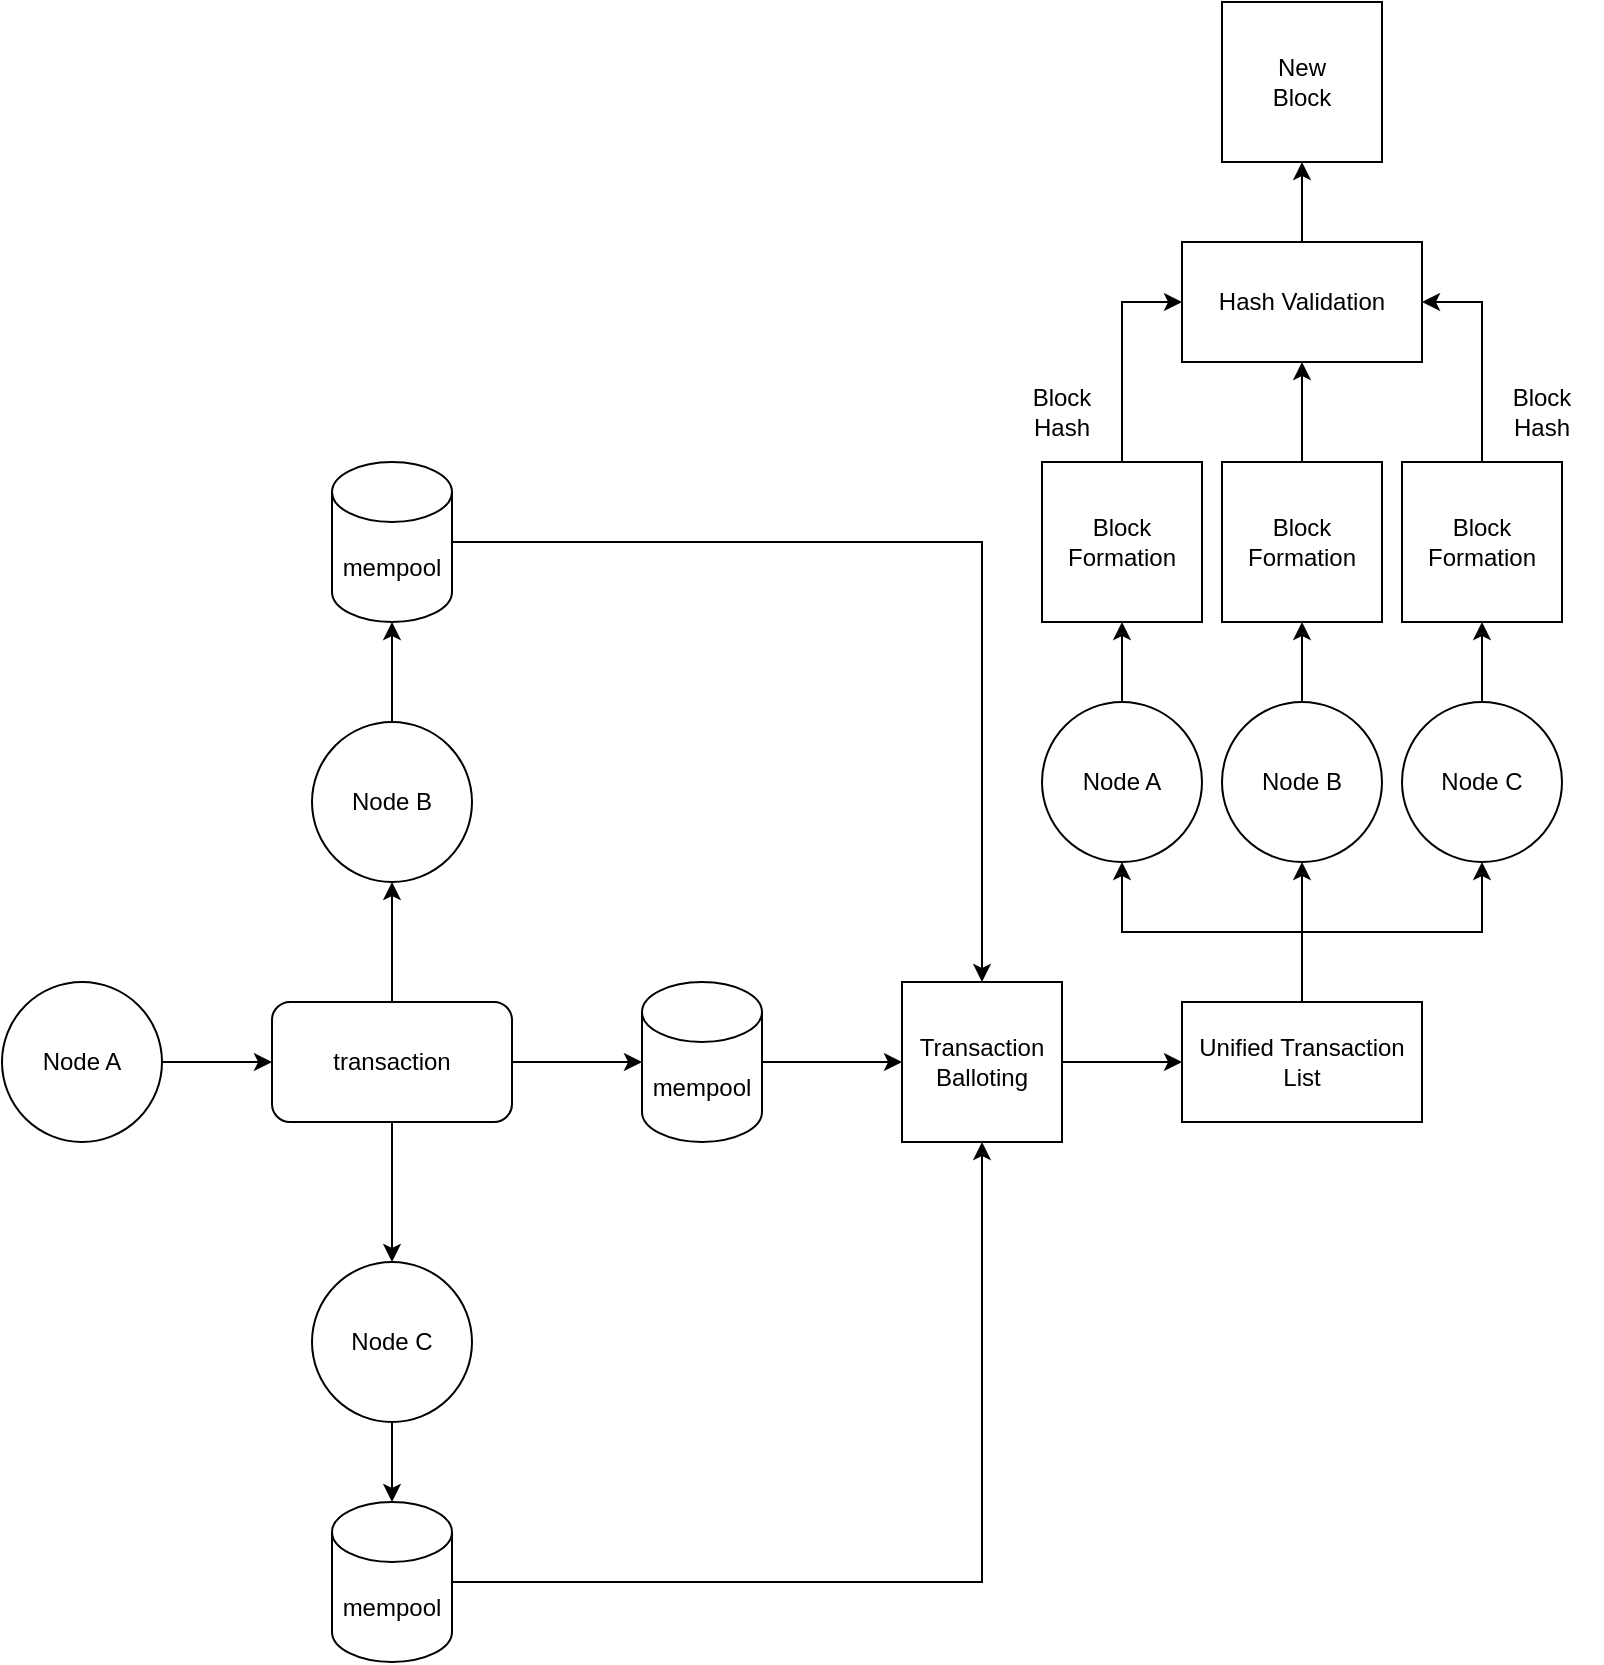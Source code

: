 <mxfile version="22.1.3" type="github">
  <diagram name="Page-1" id="N6Al-tnPbuuCqfEhSpLr">
    <mxGraphModel dx="1444" dy="749" grid="1" gridSize="10" guides="1" tooltips="1" connect="1" arrows="1" fold="1" page="1" pageScale="1" pageWidth="850" pageHeight="1100" math="0" shadow="0">
      <root>
        <mxCell id="0" />
        <mxCell id="1" parent="0" />
        <mxCell id="dOHfjajs9Sj8GZZzcKHE-3" style="edgeStyle=orthogonalEdgeStyle;rounded=0;orthogonalLoop=1;jettySize=auto;html=1;" edge="1" parent="1" source="dOHfjajs9Sj8GZZzcKHE-1" target="dOHfjajs9Sj8GZZzcKHE-2">
          <mxGeometry relative="1" as="geometry" />
        </mxCell>
        <mxCell id="dOHfjajs9Sj8GZZzcKHE-1" value="Node A" style="ellipse;whiteSpace=wrap;html=1;aspect=fixed;" vertex="1" parent="1">
          <mxGeometry x="70" y="550" width="80" height="80" as="geometry" />
        </mxCell>
        <mxCell id="dOHfjajs9Sj8GZZzcKHE-7" style="edgeStyle=orthogonalEdgeStyle;rounded=0;orthogonalLoop=1;jettySize=auto;html=1;entryX=0.5;entryY=1;entryDx=0;entryDy=0;" edge="1" parent="1" source="dOHfjajs9Sj8GZZzcKHE-2" target="dOHfjajs9Sj8GZZzcKHE-4">
          <mxGeometry relative="1" as="geometry" />
        </mxCell>
        <mxCell id="dOHfjajs9Sj8GZZzcKHE-9" style="edgeStyle=orthogonalEdgeStyle;rounded=0;orthogonalLoop=1;jettySize=auto;html=1;entryX=0.5;entryY=0;entryDx=0;entryDy=0;" edge="1" parent="1" source="dOHfjajs9Sj8GZZzcKHE-2" target="dOHfjajs9Sj8GZZzcKHE-8">
          <mxGeometry relative="1" as="geometry" />
        </mxCell>
        <mxCell id="dOHfjajs9Sj8GZZzcKHE-2" value="transaction" style="rounded=1;whiteSpace=wrap;html=1;" vertex="1" parent="1">
          <mxGeometry x="205" y="560" width="120" height="60" as="geometry" />
        </mxCell>
        <mxCell id="dOHfjajs9Sj8GZZzcKHE-11" value="" style="edgeStyle=orthogonalEdgeStyle;rounded=0;orthogonalLoop=1;jettySize=auto;html=1;" edge="1" parent="1" source="dOHfjajs9Sj8GZZzcKHE-4" target="dOHfjajs9Sj8GZZzcKHE-10">
          <mxGeometry relative="1" as="geometry" />
        </mxCell>
        <mxCell id="dOHfjajs9Sj8GZZzcKHE-4" value="Node B" style="ellipse;whiteSpace=wrap;html=1;aspect=fixed;" vertex="1" parent="1">
          <mxGeometry x="225" y="420" width="80" height="80" as="geometry" />
        </mxCell>
        <mxCell id="dOHfjajs9Sj8GZZzcKHE-16" value="" style="edgeStyle=orthogonalEdgeStyle;rounded=0;orthogonalLoop=1;jettySize=auto;html=1;" edge="1" parent="1" source="dOHfjajs9Sj8GZZzcKHE-5" target="dOHfjajs9Sj8GZZzcKHE-14">
          <mxGeometry relative="1" as="geometry" />
        </mxCell>
        <mxCell id="dOHfjajs9Sj8GZZzcKHE-5" value="mempool" style="shape=cylinder3;whiteSpace=wrap;html=1;boundedLbl=1;backgroundOutline=1;size=15;" vertex="1" parent="1">
          <mxGeometry x="390" y="550" width="60" height="80" as="geometry" />
        </mxCell>
        <mxCell id="dOHfjajs9Sj8GZZzcKHE-6" style="edgeStyle=orthogonalEdgeStyle;rounded=0;orthogonalLoop=1;jettySize=auto;html=1;entryX=0;entryY=0.5;entryDx=0;entryDy=0;entryPerimeter=0;" edge="1" parent="1" source="dOHfjajs9Sj8GZZzcKHE-2" target="dOHfjajs9Sj8GZZzcKHE-5">
          <mxGeometry relative="1" as="geometry" />
        </mxCell>
        <mxCell id="dOHfjajs9Sj8GZZzcKHE-13" value="" style="edgeStyle=orthogonalEdgeStyle;rounded=0;orthogonalLoop=1;jettySize=auto;html=1;" edge="1" parent="1" source="dOHfjajs9Sj8GZZzcKHE-8" target="dOHfjajs9Sj8GZZzcKHE-12">
          <mxGeometry relative="1" as="geometry" />
        </mxCell>
        <mxCell id="dOHfjajs9Sj8GZZzcKHE-8" value="Node C" style="ellipse;whiteSpace=wrap;html=1;aspect=fixed;" vertex="1" parent="1">
          <mxGeometry x="225" y="690" width="80" height="80" as="geometry" />
        </mxCell>
        <mxCell id="dOHfjajs9Sj8GZZzcKHE-15" style="edgeStyle=orthogonalEdgeStyle;rounded=0;orthogonalLoop=1;jettySize=auto;html=1;" edge="1" parent="1" source="dOHfjajs9Sj8GZZzcKHE-10" target="dOHfjajs9Sj8GZZzcKHE-14">
          <mxGeometry relative="1" as="geometry" />
        </mxCell>
        <mxCell id="dOHfjajs9Sj8GZZzcKHE-10" value="mempool" style="shape=cylinder3;whiteSpace=wrap;html=1;boundedLbl=1;backgroundOutline=1;size=15;" vertex="1" parent="1">
          <mxGeometry x="235" y="290" width="60" height="80" as="geometry" />
        </mxCell>
        <mxCell id="dOHfjajs9Sj8GZZzcKHE-17" style="edgeStyle=orthogonalEdgeStyle;rounded=0;orthogonalLoop=1;jettySize=auto;html=1;entryX=0.5;entryY=1;entryDx=0;entryDy=0;" edge="1" parent="1" source="dOHfjajs9Sj8GZZzcKHE-12" target="dOHfjajs9Sj8GZZzcKHE-14">
          <mxGeometry relative="1" as="geometry" />
        </mxCell>
        <mxCell id="dOHfjajs9Sj8GZZzcKHE-12" value="mempool" style="shape=cylinder3;whiteSpace=wrap;html=1;boundedLbl=1;backgroundOutline=1;size=15;" vertex="1" parent="1">
          <mxGeometry x="235" y="810" width="60" height="80" as="geometry" />
        </mxCell>
        <mxCell id="dOHfjajs9Sj8GZZzcKHE-19" value="" style="edgeStyle=orthogonalEdgeStyle;rounded=0;orthogonalLoop=1;jettySize=auto;html=1;" edge="1" parent="1" source="dOHfjajs9Sj8GZZzcKHE-14" target="dOHfjajs9Sj8GZZzcKHE-18">
          <mxGeometry relative="1" as="geometry" />
        </mxCell>
        <mxCell id="dOHfjajs9Sj8GZZzcKHE-14" value="&lt;div&gt;Transaction Balloting&lt;/div&gt;" style="whiteSpace=wrap;html=1;aspect=fixed;" vertex="1" parent="1">
          <mxGeometry x="520" y="550" width="80" height="80" as="geometry" />
        </mxCell>
        <mxCell id="dOHfjajs9Sj8GZZzcKHE-27" style="edgeStyle=orthogonalEdgeStyle;rounded=0;orthogonalLoop=1;jettySize=auto;html=1;entryX=0.5;entryY=1;entryDx=0;entryDy=0;" edge="1" parent="1" source="dOHfjajs9Sj8GZZzcKHE-18" target="dOHfjajs9Sj8GZZzcKHE-20">
          <mxGeometry relative="1" as="geometry" />
        </mxCell>
        <mxCell id="dOHfjajs9Sj8GZZzcKHE-28" style="edgeStyle=orthogonalEdgeStyle;rounded=0;orthogonalLoop=1;jettySize=auto;html=1;entryX=0.5;entryY=1;entryDx=0;entryDy=0;" edge="1" parent="1" source="dOHfjajs9Sj8GZZzcKHE-18" target="dOHfjajs9Sj8GZZzcKHE-22">
          <mxGeometry relative="1" as="geometry" />
        </mxCell>
        <mxCell id="dOHfjajs9Sj8GZZzcKHE-29" style="edgeStyle=orthogonalEdgeStyle;rounded=0;orthogonalLoop=1;jettySize=auto;html=1;entryX=0.5;entryY=1;entryDx=0;entryDy=0;" edge="1" parent="1" source="dOHfjajs9Sj8GZZzcKHE-18" target="dOHfjajs9Sj8GZZzcKHE-21">
          <mxGeometry relative="1" as="geometry" />
        </mxCell>
        <mxCell id="dOHfjajs9Sj8GZZzcKHE-18" value="Unified Transaction&lt;br&gt;List" style="whiteSpace=wrap;html=1;" vertex="1" parent="1">
          <mxGeometry x="660" y="560" width="120" height="60" as="geometry" />
        </mxCell>
        <mxCell id="dOHfjajs9Sj8GZZzcKHE-31" value="" style="edgeStyle=orthogonalEdgeStyle;rounded=0;orthogonalLoop=1;jettySize=auto;html=1;" edge="1" parent="1" source="dOHfjajs9Sj8GZZzcKHE-20" target="dOHfjajs9Sj8GZZzcKHE-30">
          <mxGeometry relative="1" as="geometry" />
        </mxCell>
        <mxCell id="dOHfjajs9Sj8GZZzcKHE-20" value="Node A" style="ellipse;whiteSpace=wrap;html=1;aspect=fixed;" vertex="1" parent="1">
          <mxGeometry x="590" y="410" width="80" height="80" as="geometry" />
        </mxCell>
        <mxCell id="dOHfjajs9Sj8GZZzcKHE-35" value="" style="edgeStyle=orthogonalEdgeStyle;rounded=0;orthogonalLoop=1;jettySize=auto;html=1;" edge="1" parent="1" source="dOHfjajs9Sj8GZZzcKHE-21" target="dOHfjajs9Sj8GZZzcKHE-34">
          <mxGeometry relative="1" as="geometry" />
        </mxCell>
        <mxCell id="dOHfjajs9Sj8GZZzcKHE-21" value="Node C" style="ellipse;whiteSpace=wrap;html=1;aspect=fixed;" vertex="1" parent="1">
          <mxGeometry x="770" y="410" width="80" height="80" as="geometry" />
        </mxCell>
        <mxCell id="dOHfjajs9Sj8GZZzcKHE-33" value="" style="edgeStyle=orthogonalEdgeStyle;rounded=0;orthogonalLoop=1;jettySize=auto;html=1;" edge="1" parent="1" source="dOHfjajs9Sj8GZZzcKHE-22" target="dOHfjajs9Sj8GZZzcKHE-32">
          <mxGeometry relative="1" as="geometry" />
        </mxCell>
        <mxCell id="dOHfjajs9Sj8GZZzcKHE-22" value="Node B" style="ellipse;whiteSpace=wrap;html=1;aspect=fixed;" vertex="1" parent="1">
          <mxGeometry x="680" y="410" width="80" height="80" as="geometry" />
        </mxCell>
        <mxCell id="dOHfjajs9Sj8GZZzcKHE-40" style="edgeStyle=orthogonalEdgeStyle;rounded=0;orthogonalLoop=1;jettySize=auto;html=1;entryX=0;entryY=0.5;entryDx=0;entryDy=0;" edge="1" parent="1" source="dOHfjajs9Sj8GZZzcKHE-30" target="dOHfjajs9Sj8GZZzcKHE-36">
          <mxGeometry relative="1" as="geometry" />
        </mxCell>
        <mxCell id="dOHfjajs9Sj8GZZzcKHE-30" value="Block&lt;br&gt;Formation" style="whiteSpace=wrap;html=1;aspect=fixed;" vertex="1" parent="1">
          <mxGeometry x="590" y="290" width="80" height="80" as="geometry" />
        </mxCell>
        <mxCell id="dOHfjajs9Sj8GZZzcKHE-41" value="" style="edgeStyle=orthogonalEdgeStyle;rounded=0;orthogonalLoop=1;jettySize=auto;html=1;" edge="1" parent="1" source="dOHfjajs9Sj8GZZzcKHE-32" target="dOHfjajs9Sj8GZZzcKHE-36">
          <mxGeometry relative="1" as="geometry" />
        </mxCell>
        <mxCell id="dOHfjajs9Sj8GZZzcKHE-32" value="Block&lt;br style=&quot;border-color: var(--border-color);&quot;&gt;Formation" style="whiteSpace=wrap;html=1;aspect=fixed;" vertex="1" parent="1">
          <mxGeometry x="680" y="290" width="80" height="80" as="geometry" />
        </mxCell>
        <mxCell id="dOHfjajs9Sj8GZZzcKHE-42" style="edgeStyle=orthogonalEdgeStyle;rounded=0;orthogonalLoop=1;jettySize=auto;html=1;entryX=1;entryY=0.5;entryDx=0;entryDy=0;" edge="1" parent="1" source="dOHfjajs9Sj8GZZzcKHE-34" target="dOHfjajs9Sj8GZZzcKHE-36">
          <mxGeometry relative="1" as="geometry" />
        </mxCell>
        <mxCell id="dOHfjajs9Sj8GZZzcKHE-34" value="Block&lt;br style=&quot;border-color: var(--border-color);&quot;&gt;Formation" style="whiteSpace=wrap;html=1;aspect=fixed;" vertex="1" parent="1">
          <mxGeometry x="770" y="290" width="80" height="80" as="geometry" />
        </mxCell>
        <mxCell id="dOHfjajs9Sj8GZZzcKHE-46" value="" style="edgeStyle=orthogonalEdgeStyle;rounded=0;orthogonalLoop=1;jettySize=auto;html=1;" edge="1" parent="1" source="dOHfjajs9Sj8GZZzcKHE-36" target="dOHfjajs9Sj8GZZzcKHE-45">
          <mxGeometry relative="1" as="geometry" />
        </mxCell>
        <mxCell id="dOHfjajs9Sj8GZZzcKHE-36" value="Hash Validation" style="whiteSpace=wrap;html=1;" vertex="1" parent="1">
          <mxGeometry x="660" y="180" width="120" height="60" as="geometry" />
        </mxCell>
        <mxCell id="dOHfjajs9Sj8GZZzcKHE-43" value="Block&lt;br&gt;Hash" style="text;html=1;strokeColor=none;fillColor=none;align=center;verticalAlign=middle;whiteSpace=wrap;rounded=0;" vertex="1" parent="1">
          <mxGeometry x="810" y="250" width="60" height="30" as="geometry" />
        </mxCell>
        <mxCell id="dOHfjajs9Sj8GZZzcKHE-44" value="Block&lt;br&gt;Hash" style="text;html=1;strokeColor=none;fillColor=none;align=center;verticalAlign=middle;whiteSpace=wrap;rounded=0;" vertex="1" parent="1">
          <mxGeometry x="570" y="250" width="60" height="30" as="geometry" />
        </mxCell>
        <mxCell id="dOHfjajs9Sj8GZZzcKHE-45" value="New&lt;br&gt;Block" style="whiteSpace=wrap;html=1;aspect=fixed;" vertex="1" parent="1">
          <mxGeometry x="680" y="60" width="80" height="80" as="geometry" />
        </mxCell>
      </root>
    </mxGraphModel>
  </diagram>
</mxfile>

